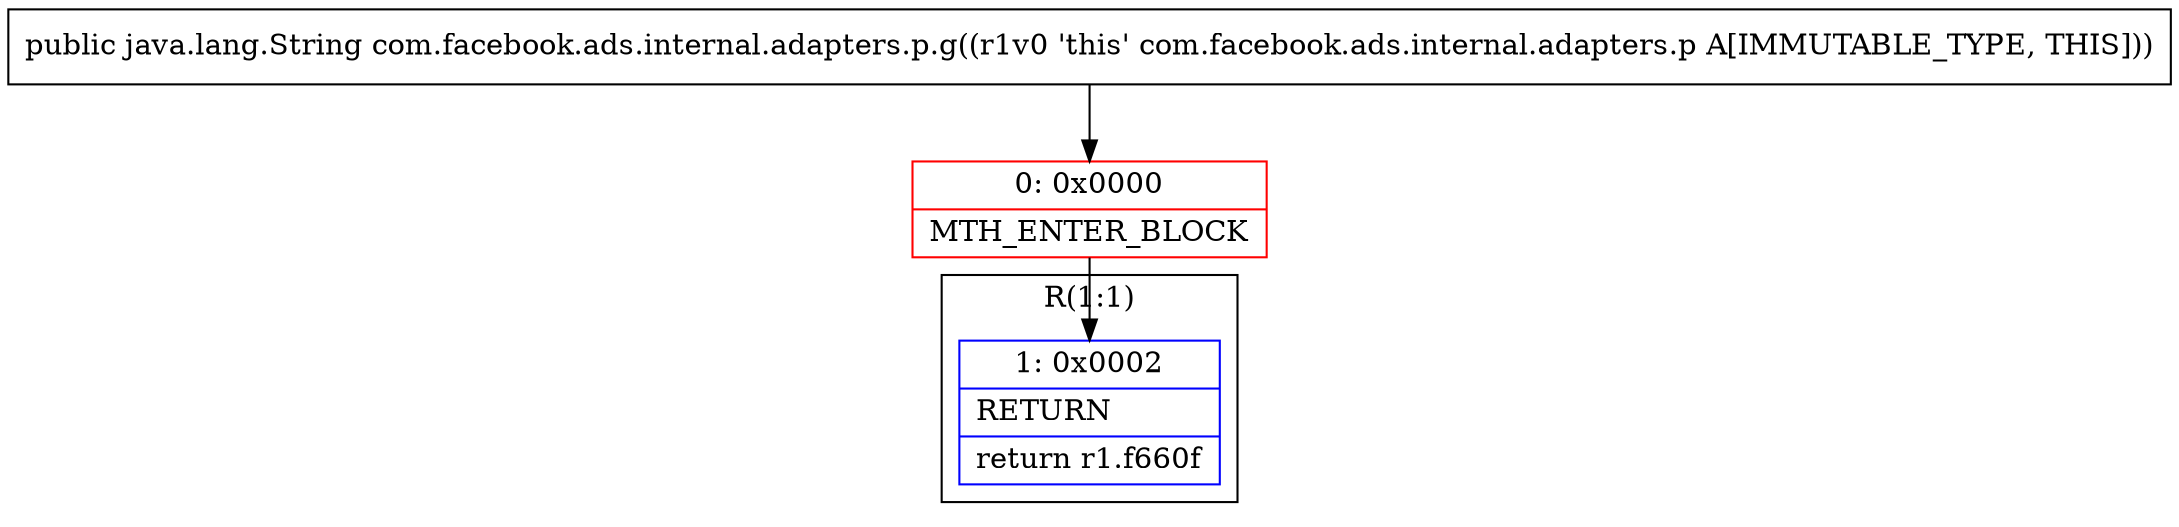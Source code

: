 digraph "CFG forcom.facebook.ads.internal.adapters.p.g()Ljava\/lang\/String;" {
subgraph cluster_Region_2035795933 {
label = "R(1:1)";
node [shape=record,color=blue];
Node_1 [shape=record,label="{1\:\ 0x0002|RETURN\l|return r1.f660f\l}"];
}
Node_0 [shape=record,color=red,label="{0\:\ 0x0000|MTH_ENTER_BLOCK\l}"];
MethodNode[shape=record,label="{public java.lang.String com.facebook.ads.internal.adapters.p.g((r1v0 'this' com.facebook.ads.internal.adapters.p A[IMMUTABLE_TYPE, THIS])) }"];
MethodNode -> Node_0;
Node_0 -> Node_1;
}

